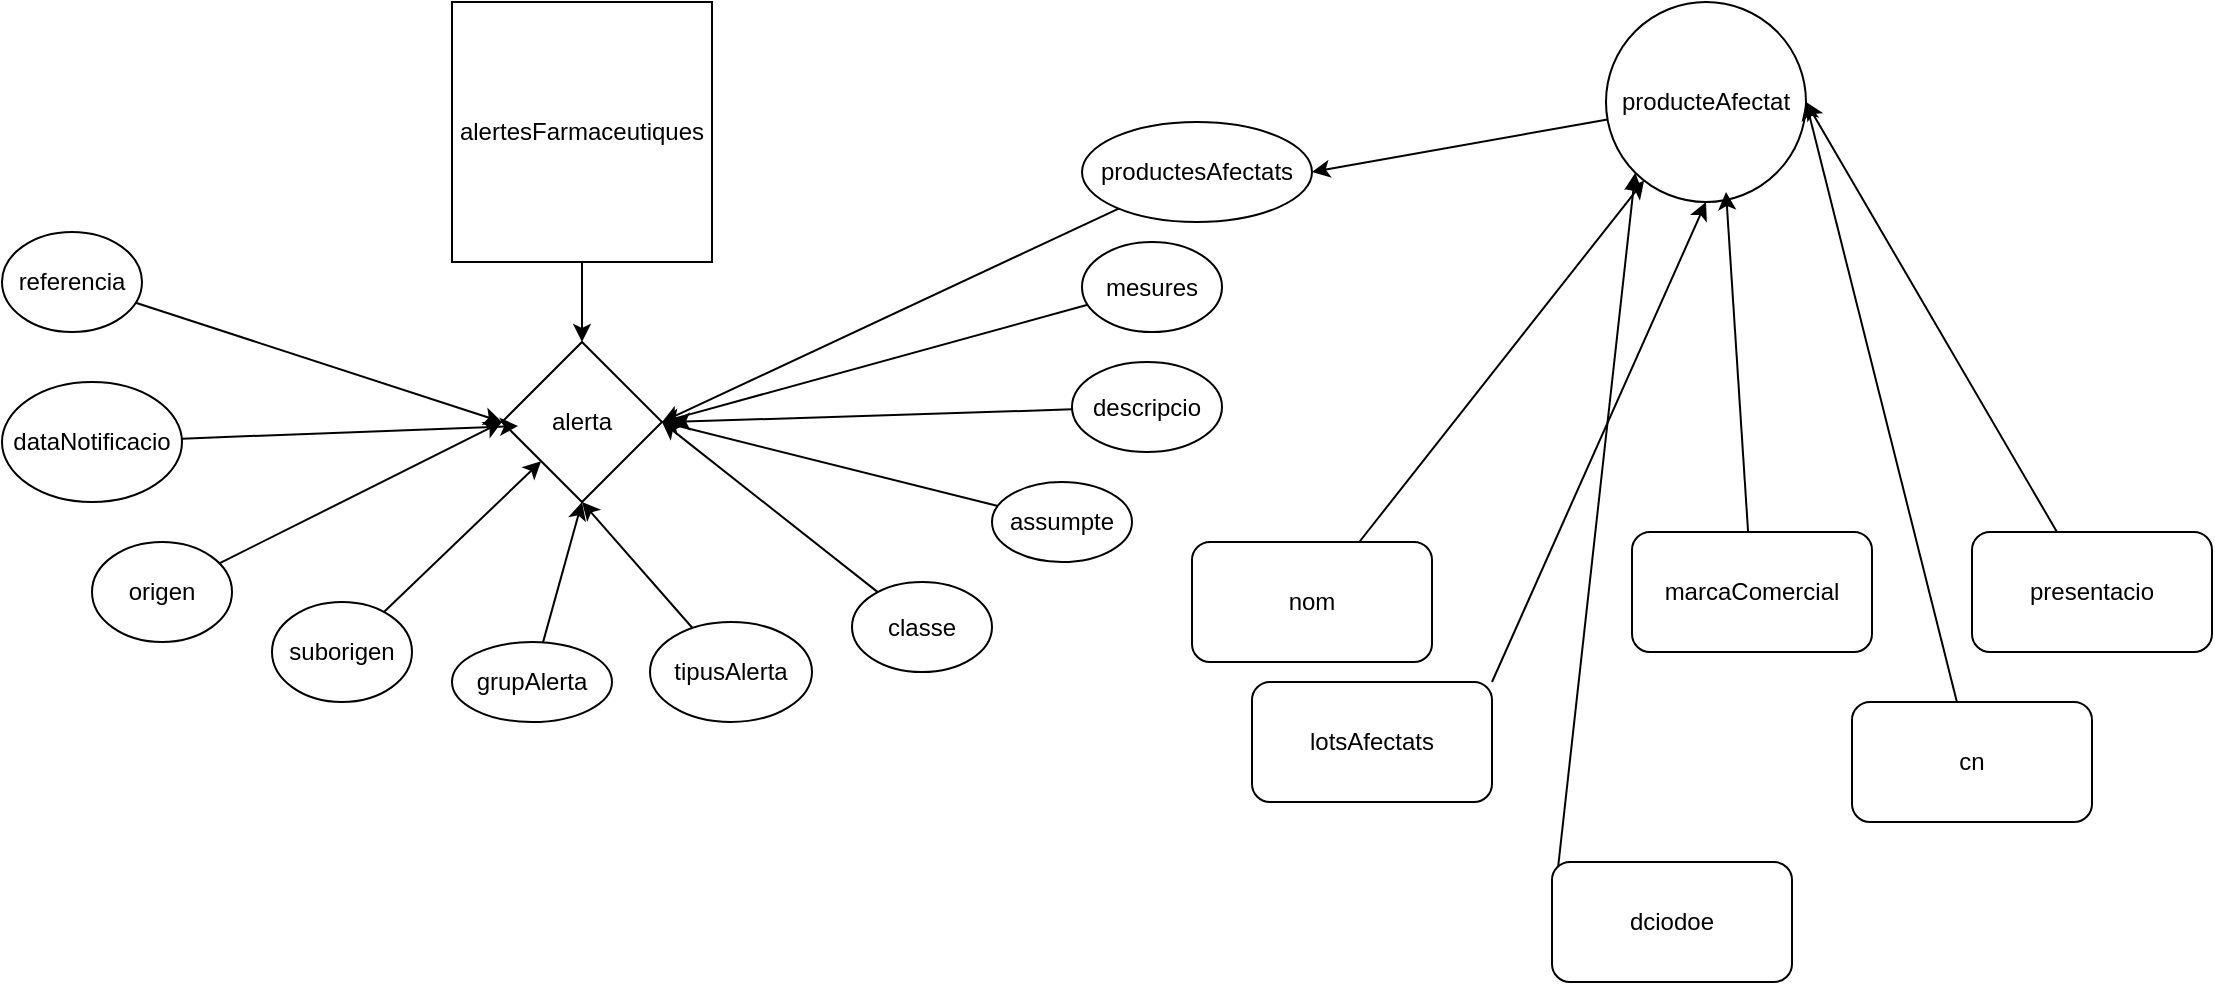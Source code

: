 <mxfile version="25.0.1">
  <diagram name="Pàgina-1" id="sEODth0ExldS0avk9kin">
    <mxGraphModel grid="1" page="1" gridSize="10" guides="1" tooltips="1" connect="1" arrows="1" fold="1" pageScale="1" pageWidth="827" pageHeight="1169" math="0" shadow="0">
      <root>
        <mxCell id="0" />
        <mxCell id="1" parent="0" />
        <mxCell id="60ZunG6yb70epRFw_22t-9" style="edgeStyle=orthogonalEdgeStyle;rounded=0;orthogonalLoop=1;jettySize=auto;html=1;" edge="1" parent="1" source="60ZunG6yb70epRFw_22t-1" target="60ZunG6yb70epRFw_22t-3">
          <mxGeometry relative="1" as="geometry" />
        </mxCell>
        <mxCell id="60ZunG6yb70epRFw_22t-1" value="alertesFarmaceutiques" style="whiteSpace=wrap;html=1;aspect=fixed;" vertex="1" parent="1">
          <mxGeometry x="270" y="60" width="130" height="130" as="geometry" />
        </mxCell>
        <mxCell id="60ZunG6yb70epRFw_22t-3" value="alerta" style="rhombus;whiteSpace=wrap;html=1;" vertex="1" parent="1">
          <mxGeometry x="295" y="230" width="80" height="80" as="geometry" />
        </mxCell>
        <mxCell id="60ZunG6yb70epRFw_22t-21" style="rounded=0;orthogonalLoop=1;jettySize=auto;html=1;entryX=0;entryY=0.5;entryDx=0;entryDy=0;elbow=vertical;" edge="1" parent="1" source="60ZunG6yb70epRFw_22t-5" target="60ZunG6yb70epRFw_22t-3">
          <mxGeometry relative="1" as="geometry" />
        </mxCell>
        <mxCell id="60ZunG6yb70epRFw_22t-5" value="referencia" style="ellipse;whiteSpace=wrap;html=1;" vertex="1" parent="1">
          <mxGeometry x="45" y="175" width="70" height="50" as="geometry" />
        </mxCell>
        <mxCell id="60ZunG6yb70epRFw_22t-6" value="dataNotificacio" style="ellipse;whiteSpace=wrap;html=1;" vertex="1" parent="1">
          <mxGeometry x="45" y="250" width="90" height="60" as="geometry" />
        </mxCell>
        <mxCell id="60ZunG6yb70epRFw_22t-23" style="rounded=0;orthogonalLoop=1;jettySize=auto;html=1;entryX=0;entryY=0.5;entryDx=0;entryDy=0;" edge="1" parent="1" source="60ZunG6yb70epRFw_22t-8" target="60ZunG6yb70epRFw_22t-3">
          <mxGeometry relative="1" as="geometry" />
        </mxCell>
        <mxCell id="60ZunG6yb70epRFw_22t-8" value="origen" style="ellipse;whiteSpace=wrap;html=1;" vertex="1" parent="1">
          <mxGeometry x="90" y="330" width="70" height="50" as="geometry" />
        </mxCell>
        <mxCell id="60ZunG6yb70epRFw_22t-27" style="rounded=0;orthogonalLoop=1;jettySize=auto;html=1;" edge="1" parent="1" source="60ZunG6yb70epRFw_22t-11" target="60ZunG6yb70epRFw_22t-3">
          <mxGeometry relative="1" as="geometry" />
        </mxCell>
        <mxCell id="60ZunG6yb70epRFw_22t-11" value="suborigen" style="ellipse;whiteSpace=wrap;html=1;" vertex="1" parent="1">
          <mxGeometry x="180" y="360" width="70" height="50" as="geometry" />
        </mxCell>
        <mxCell id="60ZunG6yb70epRFw_22t-25" style="rounded=0;orthogonalLoop=1;jettySize=auto;html=1;entryX=0.5;entryY=1;entryDx=0;entryDy=0;" edge="1" parent="1" source="60ZunG6yb70epRFw_22t-12" target="60ZunG6yb70epRFw_22t-3">
          <mxGeometry relative="1" as="geometry" />
        </mxCell>
        <mxCell id="60ZunG6yb70epRFw_22t-12" value="grupAlerta" style="ellipse;whiteSpace=wrap;html=1;" vertex="1" parent="1">
          <mxGeometry x="270" y="380" width="80" height="40" as="geometry" />
        </mxCell>
        <mxCell id="60ZunG6yb70epRFw_22t-28" style="rounded=0;orthogonalLoop=1;jettySize=auto;html=1;entryX=0.5;entryY=1;entryDx=0;entryDy=0;" edge="1" parent="1" source="60ZunG6yb70epRFw_22t-13" target="60ZunG6yb70epRFw_22t-3">
          <mxGeometry relative="1" as="geometry" />
        </mxCell>
        <mxCell id="60ZunG6yb70epRFw_22t-13" value="tipusAlerta" style="ellipse;whiteSpace=wrap;html=1;" vertex="1" parent="1">
          <mxGeometry x="369" y="370" width="81" height="50" as="geometry" />
        </mxCell>
        <mxCell id="60ZunG6yb70epRFw_22t-29" style="rounded=0;orthogonalLoop=1;jettySize=auto;html=1;entryX=1;entryY=0.5;entryDx=0;entryDy=0;" edge="1" parent="1" source="60ZunG6yb70epRFw_22t-15" target="60ZunG6yb70epRFw_22t-3">
          <mxGeometry relative="1" as="geometry" />
        </mxCell>
        <mxCell id="60ZunG6yb70epRFw_22t-15" value="classe" style="ellipse;whiteSpace=wrap;html=1;" vertex="1" parent="1">
          <mxGeometry x="470" y="350" width="70" height="45" as="geometry" />
        </mxCell>
        <mxCell id="60ZunG6yb70epRFw_22t-30" style="rounded=0;orthogonalLoop=1;jettySize=auto;html=1;entryX=1;entryY=0.5;entryDx=0;entryDy=0;" edge="1" parent="1" source="60ZunG6yb70epRFw_22t-16" target="60ZunG6yb70epRFw_22t-3">
          <mxGeometry relative="1" as="geometry" />
        </mxCell>
        <mxCell id="60ZunG6yb70epRFw_22t-16" value="assumpte" style="ellipse;whiteSpace=wrap;html=1;" vertex="1" parent="1">
          <mxGeometry x="540" y="300" width="70" height="40" as="geometry" />
        </mxCell>
        <mxCell id="60ZunG6yb70epRFw_22t-31" style="rounded=0;orthogonalLoop=1;jettySize=auto;html=1;" edge="1" parent="1" source="60ZunG6yb70epRFw_22t-18">
          <mxGeometry relative="1" as="geometry">
            <mxPoint x="380" y="270" as="targetPoint" />
          </mxGeometry>
        </mxCell>
        <mxCell id="60ZunG6yb70epRFw_22t-18" value="descripcio" style="ellipse;whiteSpace=wrap;html=1;" vertex="1" parent="1">
          <mxGeometry x="580" y="240" width="75" height="45" as="geometry" />
        </mxCell>
        <mxCell id="60ZunG6yb70epRFw_22t-32" style="rounded=0;orthogonalLoop=1;jettySize=auto;html=1;entryX=1;entryY=0.5;entryDx=0;entryDy=0;" edge="1" parent="1" source="60ZunG6yb70epRFw_22t-20" target="60ZunG6yb70epRFw_22t-3">
          <mxGeometry relative="1" as="geometry" />
        </mxCell>
        <mxCell id="60ZunG6yb70epRFw_22t-20" value="mesures" style="ellipse;whiteSpace=wrap;html=1;" vertex="1" parent="1">
          <mxGeometry x="585" y="180" width="70" height="45" as="geometry" />
        </mxCell>
        <mxCell id="60ZunG6yb70epRFw_22t-22" style="rounded=0;orthogonalLoop=1;jettySize=auto;html=1;entryX=0.1;entryY=0.525;entryDx=0;entryDy=0;entryPerimeter=0;" edge="1" parent="1" source="60ZunG6yb70epRFw_22t-6" target="60ZunG6yb70epRFw_22t-3">
          <mxGeometry relative="1" as="geometry" />
        </mxCell>
        <mxCell id="60ZunG6yb70epRFw_22t-35" style="rounded=0;orthogonalLoop=1;jettySize=auto;html=1;entryX=1;entryY=0.5;entryDx=0;entryDy=0;" edge="1" parent="1" source="60ZunG6yb70epRFw_22t-34" target="60ZunG6yb70epRFw_22t-3">
          <mxGeometry relative="1" as="geometry" />
        </mxCell>
        <mxCell id="60ZunG6yb70epRFw_22t-34" value="productesAfectats" style="ellipse;whiteSpace=wrap;html=1;" vertex="1" parent="1">
          <mxGeometry x="585" y="120" width="115" height="50" as="geometry" />
        </mxCell>
        <mxCell id="60ZunG6yb70epRFw_22t-37" style="rounded=0;orthogonalLoop=1;jettySize=auto;html=1;entryX=1;entryY=0.5;entryDx=0;entryDy=0;" edge="1" parent="1" source="60ZunG6yb70epRFw_22t-36" target="60ZunG6yb70epRFw_22t-34">
          <mxGeometry relative="1" as="geometry" />
        </mxCell>
        <mxCell id="60ZunG6yb70epRFw_22t-36" value="producteAfectat" style="ellipse;whiteSpace=wrap;html=1;aspect=fixed;" vertex="1" parent="1">
          <mxGeometry x="847" y="60" width="100" height="100" as="geometry" />
        </mxCell>
        <mxCell id="60ZunG6yb70epRFw_22t-45" style="rounded=0;orthogonalLoop=1;jettySize=auto;html=1;" edge="1" parent="1" source="60ZunG6yb70epRFw_22t-38" target="60ZunG6yb70epRFw_22t-36">
          <mxGeometry relative="1" as="geometry" />
        </mxCell>
        <mxCell id="60ZunG6yb70epRFw_22t-38" value="nom" style="rounded=1;whiteSpace=wrap;html=1;" vertex="1" parent="1">
          <mxGeometry x="640" y="330" width="120" height="60" as="geometry" />
        </mxCell>
        <mxCell id="60ZunG6yb70epRFw_22t-39" value="marcaComercial" style="rounded=1;whiteSpace=wrap;html=1;" vertex="1" parent="1">
          <mxGeometry x="860" y="325" width="120" height="60" as="geometry" />
        </mxCell>
        <mxCell id="60ZunG6yb70epRFw_22t-50" style="rounded=0;orthogonalLoop=1;jettySize=auto;html=1;entryX=1;entryY=0.5;entryDx=0;entryDy=0;" edge="1" parent="1" source="60ZunG6yb70epRFw_22t-40" target="60ZunG6yb70epRFw_22t-36">
          <mxGeometry relative="1" as="geometry" />
        </mxCell>
        <mxCell id="60ZunG6yb70epRFw_22t-40" value="presentacio" style="rounded=1;whiteSpace=wrap;html=1;" vertex="1" parent="1">
          <mxGeometry x="1030" y="325" width="120" height="60" as="geometry" />
        </mxCell>
        <mxCell id="60ZunG6yb70epRFw_22t-46" style="rounded=0;orthogonalLoop=1;jettySize=auto;html=1;entryX=1;entryY=0.5;entryDx=0;entryDy=0;" edge="1" parent="1" source="60ZunG6yb70epRFw_22t-41" target="60ZunG6yb70epRFw_22t-36">
          <mxGeometry relative="1" as="geometry" />
        </mxCell>
        <mxCell id="60ZunG6yb70epRFw_22t-41" value="cn" style="rounded=1;whiteSpace=wrap;html=1;" vertex="1" parent="1">
          <mxGeometry x="970" y="410" width="120" height="60" as="geometry" />
        </mxCell>
        <mxCell id="60ZunG6yb70epRFw_22t-47" style="rounded=0;orthogonalLoop=1;jettySize=auto;html=1;entryX=0;entryY=1;entryDx=0;entryDy=0;exitX=0;exitY=0.5;exitDx=0;exitDy=0;" edge="1" parent="1" source="60ZunG6yb70epRFw_22t-42" target="60ZunG6yb70epRFw_22t-36">
          <mxGeometry relative="1" as="geometry" />
        </mxCell>
        <mxCell id="60ZunG6yb70epRFw_22t-42" value="dciodoe" style="rounded=1;whiteSpace=wrap;html=1;" vertex="1" parent="1">
          <mxGeometry x="820" y="490" width="120" height="60" as="geometry" />
        </mxCell>
        <mxCell id="60ZunG6yb70epRFw_22t-48" style="rounded=0;orthogonalLoop=1;jettySize=auto;html=1;entryX=0.5;entryY=1;entryDx=0;entryDy=0;exitX=1;exitY=0;exitDx=0;exitDy=0;" edge="1" parent="1" source="60ZunG6yb70epRFw_22t-44" target="60ZunG6yb70epRFw_22t-36">
          <mxGeometry relative="1" as="geometry" />
        </mxCell>
        <mxCell id="60ZunG6yb70epRFw_22t-44" value="lotsAfectats" style="rounded=1;whiteSpace=wrap;html=1;" vertex="1" parent="1">
          <mxGeometry x="670" y="400" width="120" height="60" as="geometry" />
        </mxCell>
        <mxCell id="60ZunG6yb70epRFw_22t-49" style="rounded=0;orthogonalLoop=1;jettySize=auto;html=1;entryX=0.6;entryY=0.95;entryDx=0;entryDy=0;entryPerimeter=0;" edge="1" parent="1" source="60ZunG6yb70epRFw_22t-39" target="60ZunG6yb70epRFw_22t-36">
          <mxGeometry relative="1" as="geometry" />
        </mxCell>
      </root>
    </mxGraphModel>
  </diagram>
</mxfile>
